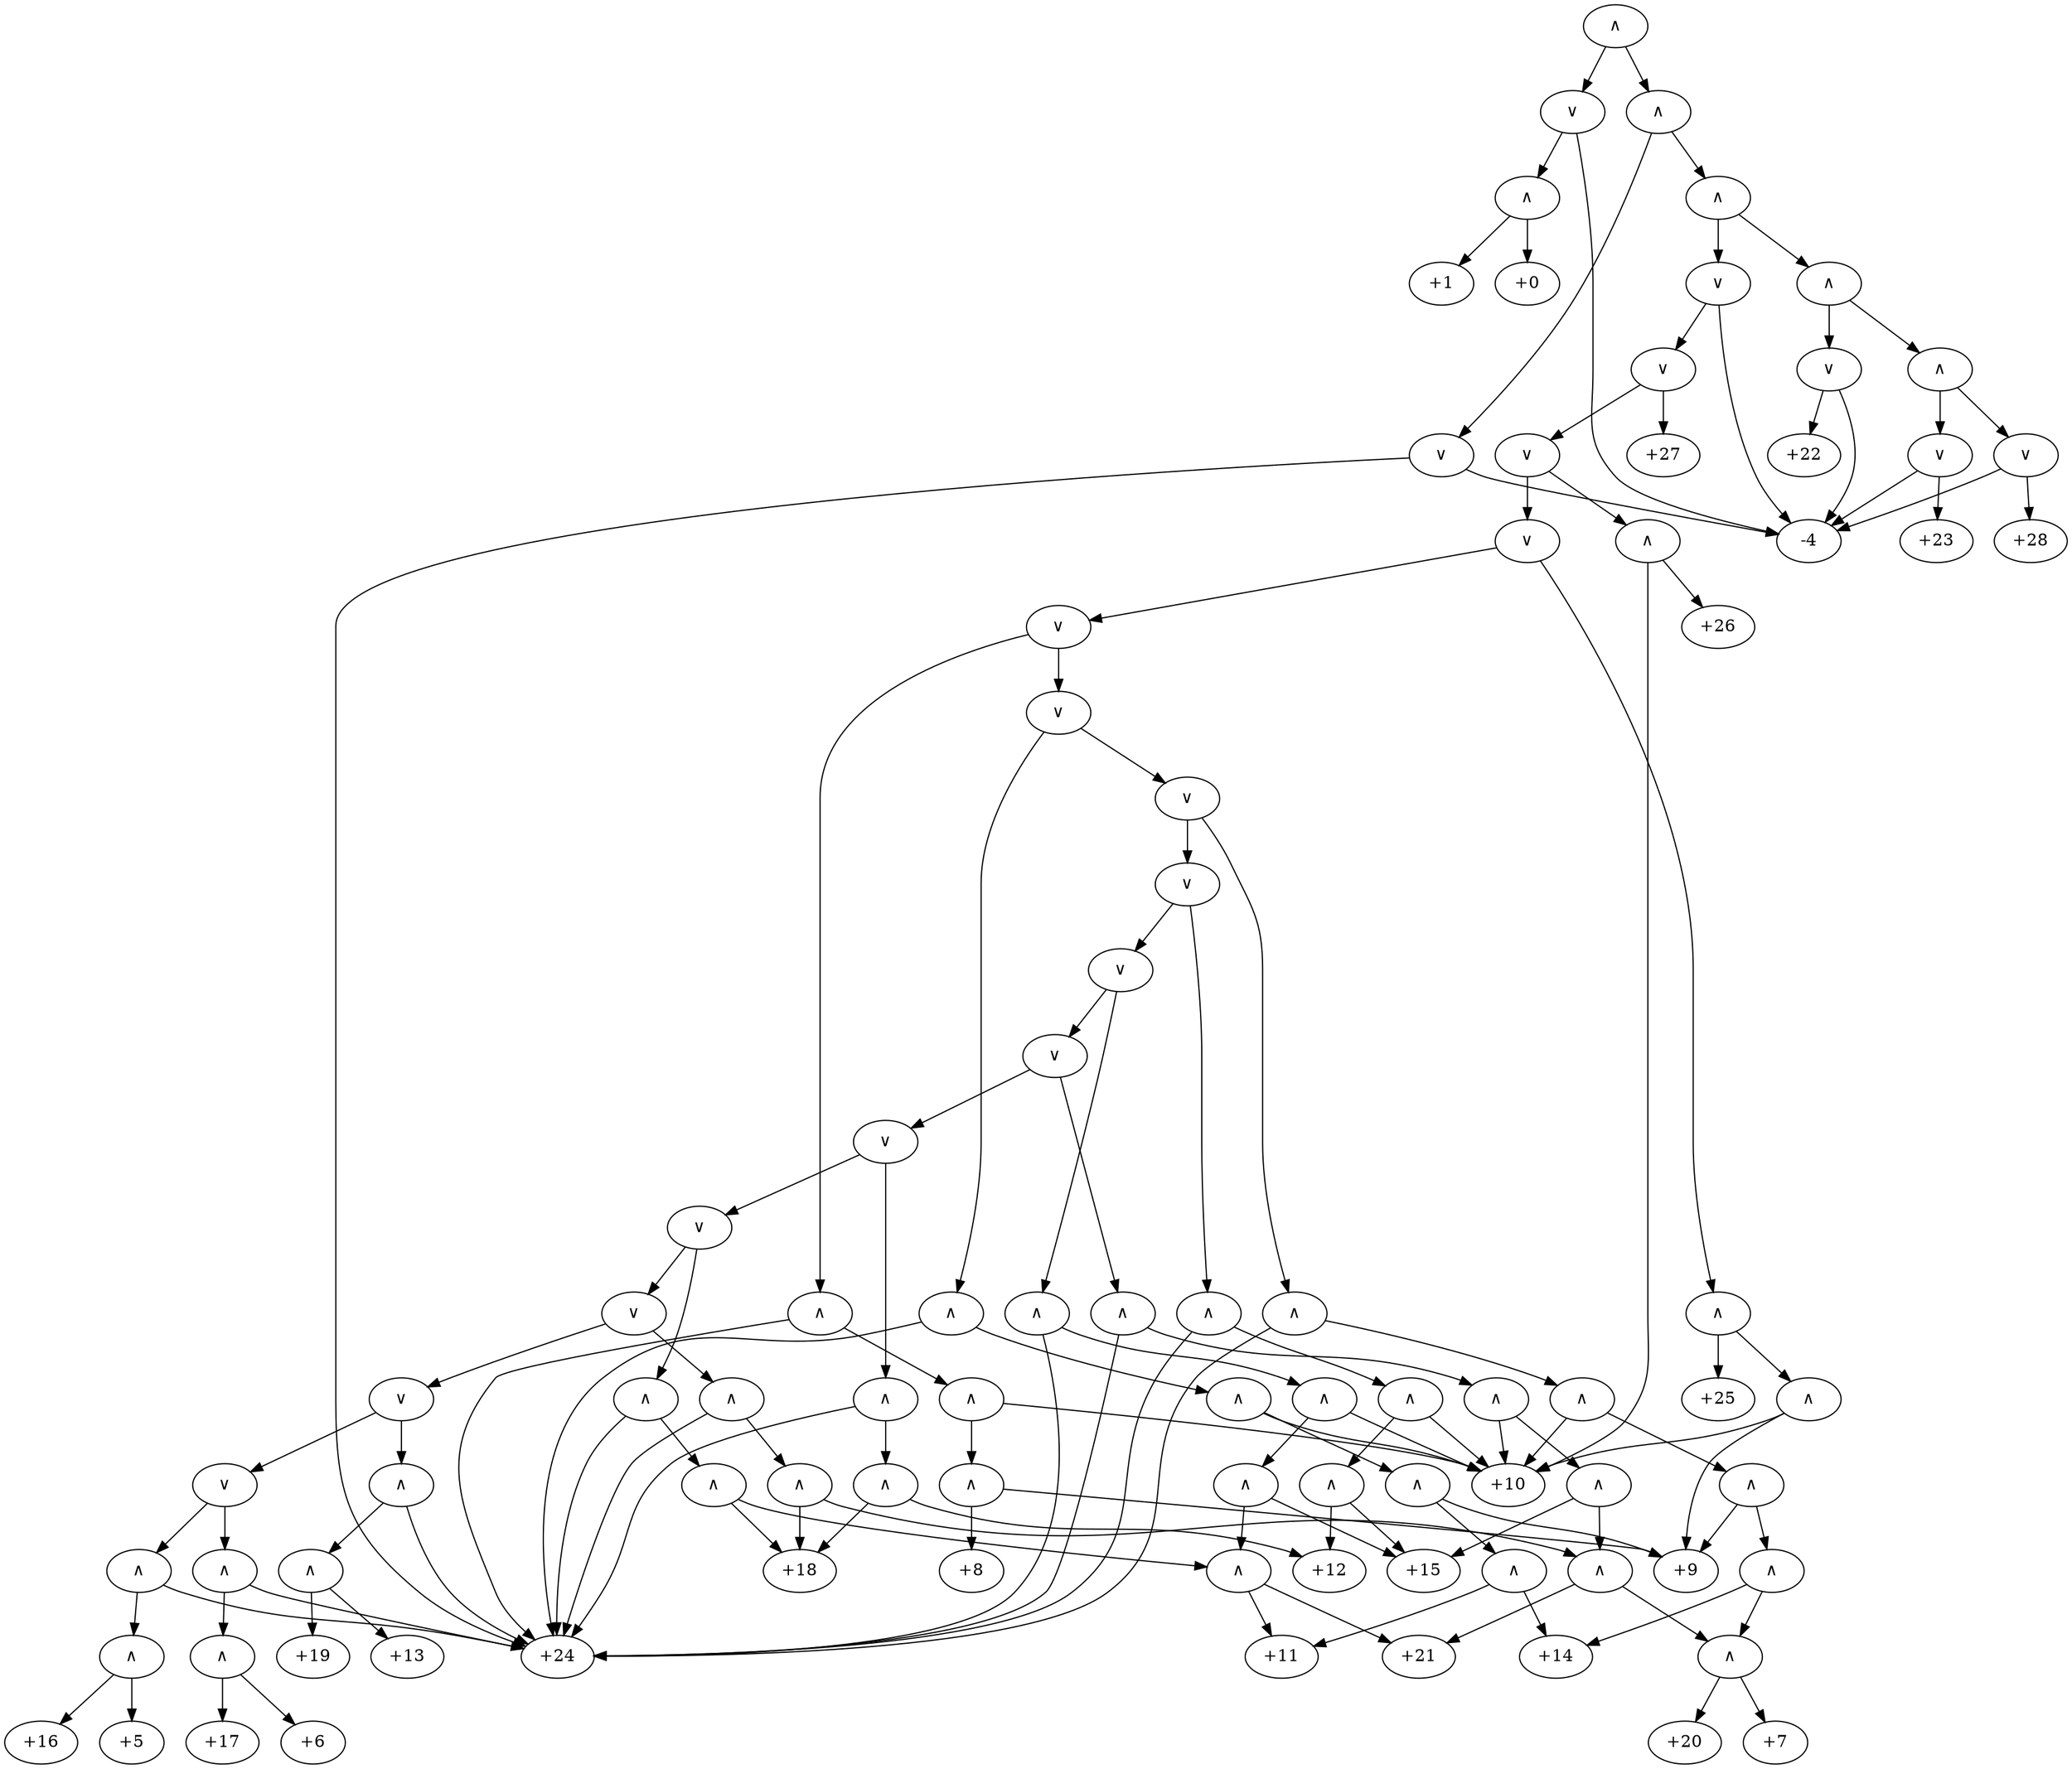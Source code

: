 digraph {
 f0 [label="-4"];
 t1 [label="+0"];
 t2 [label="+1"];
 t3 [label="∧"];
 t3 -> t1;
 t3 -> t2;
 t4 [label="∨"];
 t4 -> f0;
 t4 -> t3;
 t5 [label="+24"];
 t6 [label="∨"];
 t6 -> f0;
 t6 -> t5;
 t7 [label="+27"];
 t8 [label="+26"];
 t9 [label="+10"];
 t10 [label="∧"];
 t10 -> t8;
 t10 -> t9;
 t11 [label="+25"];
 t12 [label="+9"];
 t13 [label="∧"];
 t13 -> t9;
 t13 -> t12;
 t14 [label="∧"];
 t14 -> t11;
 t14 -> t13;
 t15 [label="+8"];
 t16 [label="∧"];
 t16 -> t12;
 t16 -> t15;
 t17 [label="∧"];
 t17 -> t9;
 t17 -> t16;
 t18 [label="∧"];
 t18 -> t5;
 t18 -> t17;
 t19 [label="+14"];
 t20 [label="+11"];
 t21 [label="∧"];
 t21 -> t19;
 t21 -> t20;
 t22 [label="∧"];
 t22 -> t12;
 t22 -> t21;
 t23 [label="∧"];
 t23 -> t9;
 t23 -> t22;
 t24 [label="∧"];
 t24 -> t5;
 t24 -> t23;
 t25 [label="+20"];
 t26 [label="+7"];
 t27 [label="∧"];
 t27 -> t25;
 t27 -> t26;
 t28 [label="∧"];
 t28 -> t19;
 t28 -> t27;
 t29 [label="∧"];
 t29 -> t12;
 t29 -> t28;
 t30 [label="∧"];
 t30 -> t9;
 t30 -> t29;
 t31 [label="∧"];
 t31 -> t5;
 t31 -> t30;
 t32 [label="+15"];
 t33 [label="+12"];
 t34 [label="∧"];
 t34 -> t32;
 t34 -> t33;
 t35 [label="∧"];
 t35 -> t9;
 t35 -> t34;
 t36 [label="∧"];
 t36 -> t5;
 t36 -> t35;
 t37 [label="+21"];
 t38 [label="∧"];
 t38 -> t37;
 t38 -> t20;
 t39 [label="∧"];
 t39 -> t32;
 t39 -> t38;
 t40 [label="∧"];
 t40 -> t9;
 t40 -> t39;
 t41 [label="∧"];
 t41 -> t5;
 t41 -> t40;
 t42 [label="∧"];
 t42 -> t37;
 t42 -> t27;
 t43 [label="∧"];
 t43 -> t32;
 t43 -> t42;
 t44 [label="∧"];
 t44 -> t9;
 t44 -> t43;
 t45 [label="∧"];
 t45 -> t5;
 t45 -> t44;
 t46 [label="+18"];
 t47 [label="∧"];
 t47 -> t46;
 t47 -> t33;
 t48 [label="∧"];
 t48 -> t5;
 t48 -> t47;
 t49 [label="∧"];
 t49 -> t46;
 t49 -> t38;
 t50 [label="∧"];
 t50 -> t5;
 t50 -> t49;
 t51 [label="∧"];
 t51 -> t46;
 t51 -> t42;
 t52 [label="∧"];
 t52 -> t5;
 t52 -> t51;
 t53 [label="+19"];
 t54 [label="+13"];
 t55 [label="∧"];
 t55 -> t53;
 t55 -> t54;
 t56 [label="∧"];
 t56 -> t5;
 t56 -> t55;
 t57 [label="+16"];
 t58 [label="+5"];
 t59 [label="∧"];
 t59 -> t57;
 t59 -> t58;
 t60 [label="∧"];
 t60 -> t5;
 t60 -> t59;
 t61 [label="+17"];
 t62 [label="+6"];
 t63 [label="∧"];
 t63 -> t61;
 t63 -> t62;
 t64 [label="∧"];
 t64 -> t5;
 t64 -> t63;
 t65 [label="∨"];
 t65 -> t60;
 t65 -> t64;
 t66 [label="∨"];
 t66 -> t56;
 t66 -> t65;
 t67 [label="∨"];
 t67 -> t52;
 t67 -> t66;
 t68 [label="∨"];
 t68 -> t50;
 t68 -> t67;
 t69 [label="∨"];
 t69 -> t48;
 t69 -> t68;
 t70 [label="∨"];
 t70 -> t45;
 t70 -> t69;
 t71 [label="∨"];
 t71 -> t41;
 t71 -> t70;
 t72 [label="∨"];
 t72 -> t36;
 t72 -> t71;
 t73 [label="∨"];
 t73 -> t31;
 t73 -> t72;
 t74 [label="∨"];
 t74 -> t24;
 t74 -> t73;
 t75 [label="∨"];
 t75 -> t18;
 t75 -> t74;
 t76 [label="∨"];
 t76 -> t14;
 t76 -> t75;
 t77 [label="∨"];
 t77 -> t10;
 t77 -> t76;
 t78 [label="∨"];
 t78 -> t7;
 t78 -> t77;
 t79 [label="∨"];
 t79 -> f0;
 t79 -> t78;
 t80 [label="+22"];
 t81 [label="∨"];
 t81 -> f0;
 t81 -> t80;
 t82 [label="+28"];
 t83 [label="∨"];
 t83 -> f0;
 t83 -> t82;
 t84 [label="+23"];
 t85 [label="∨"];
 t85 -> f0;
 t85 -> t84;
 t86 [label="∧"];
 t86 -> t83;
 t86 -> t85;
 t87 [label="∧"];
 t87 -> t81;
 t87 -> t86;
 t88 [label="∧"];
 t88 -> t79;
 t88 -> t87;
 t89 [label="∧"];
 t89 -> t6;
 t89 -> t88;
 t90 [label="∧"];
 t90 -> t4;
 t90 -> t89;
 }